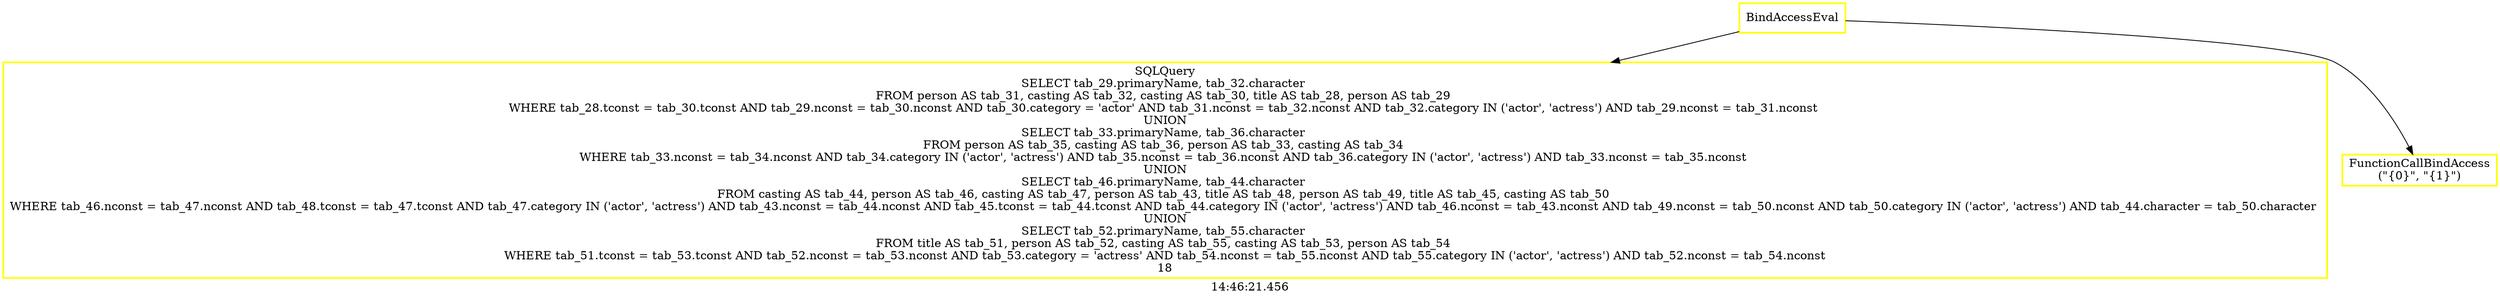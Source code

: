 digraph  g{ graph[label = "14:46:21.456"]
node [shape=rectangle, color=black, fontcolor=black, style=bold] edge [color=black] 0 [label="BindAccessEval", color = yellow] ; 
1 [label="SQLQuery
SELECT tab_29.primaryName, tab_32.character 
FROM person AS tab_31, casting AS tab_32, casting AS tab_30, title AS tab_28, person AS tab_29 
WHERE tab_28.tconst = tab_30.tconst AND tab_29.nconst = tab_30.nconst AND tab_30.category = 'actor' AND tab_31.nconst = tab_32.nconst AND tab_32.category IN ('actor', 'actress') AND tab_29.nconst = tab_31.nconst 
UNION
SELECT tab_33.primaryName, tab_36.character 
FROM person AS tab_35, casting AS tab_36, person AS tab_33, casting AS tab_34 
WHERE tab_33.nconst = tab_34.nconst AND tab_34.category IN ('actor', 'actress') AND tab_35.nconst = tab_36.nconst AND tab_36.category IN ('actor', 'actress') AND tab_33.nconst = tab_35.nconst 
UNION
SELECT tab_46.primaryName, tab_44.character 
FROM casting AS tab_44, person AS tab_46, casting AS tab_47, person AS tab_43, title AS tab_48, person AS tab_49, title AS tab_45, casting AS tab_50 
WHERE tab_46.nconst = tab_47.nconst AND tab_48.tconst = tab_47.tconst AND tab_47.category IN ('actor', 'actress') AND tab_43.nconst = tab_44.nconst AND tab_45.tconst = tab_44.tconst AND tab_44.category IN ('actor', 'actress') AND tab_46.nconst = tab_43.nconst AND tab_49.nconst = tab_50.nconst AND tab_50.category IN ('actor', 'actress') AND tab_44.character = tab_50.character 
UNION
SELECT tab_52.primaryName, tab_55.character 
FROM title AS tab_51, person AS tab_52, casting AS tab_55, casting AS tab_53, person AS tab_54 
WHERE tab_51.tconst = tab_53.tconst AND tab_52.nconst = tab_53.nconst AND tab_53.category = 'actress' AND tab_54.nconst = tab_55.nconst AND tab_55.category IN ('actor', 'actress') AND tab_52.nconst = tab_54.nconst
18", color = yellow] ; 
0 -> 1 ; 
2 [label="FunctionCallBindAccess
(\"{0}\", \"{1}\")", color = yellow] ; 
0 -> 2 ; 
}

